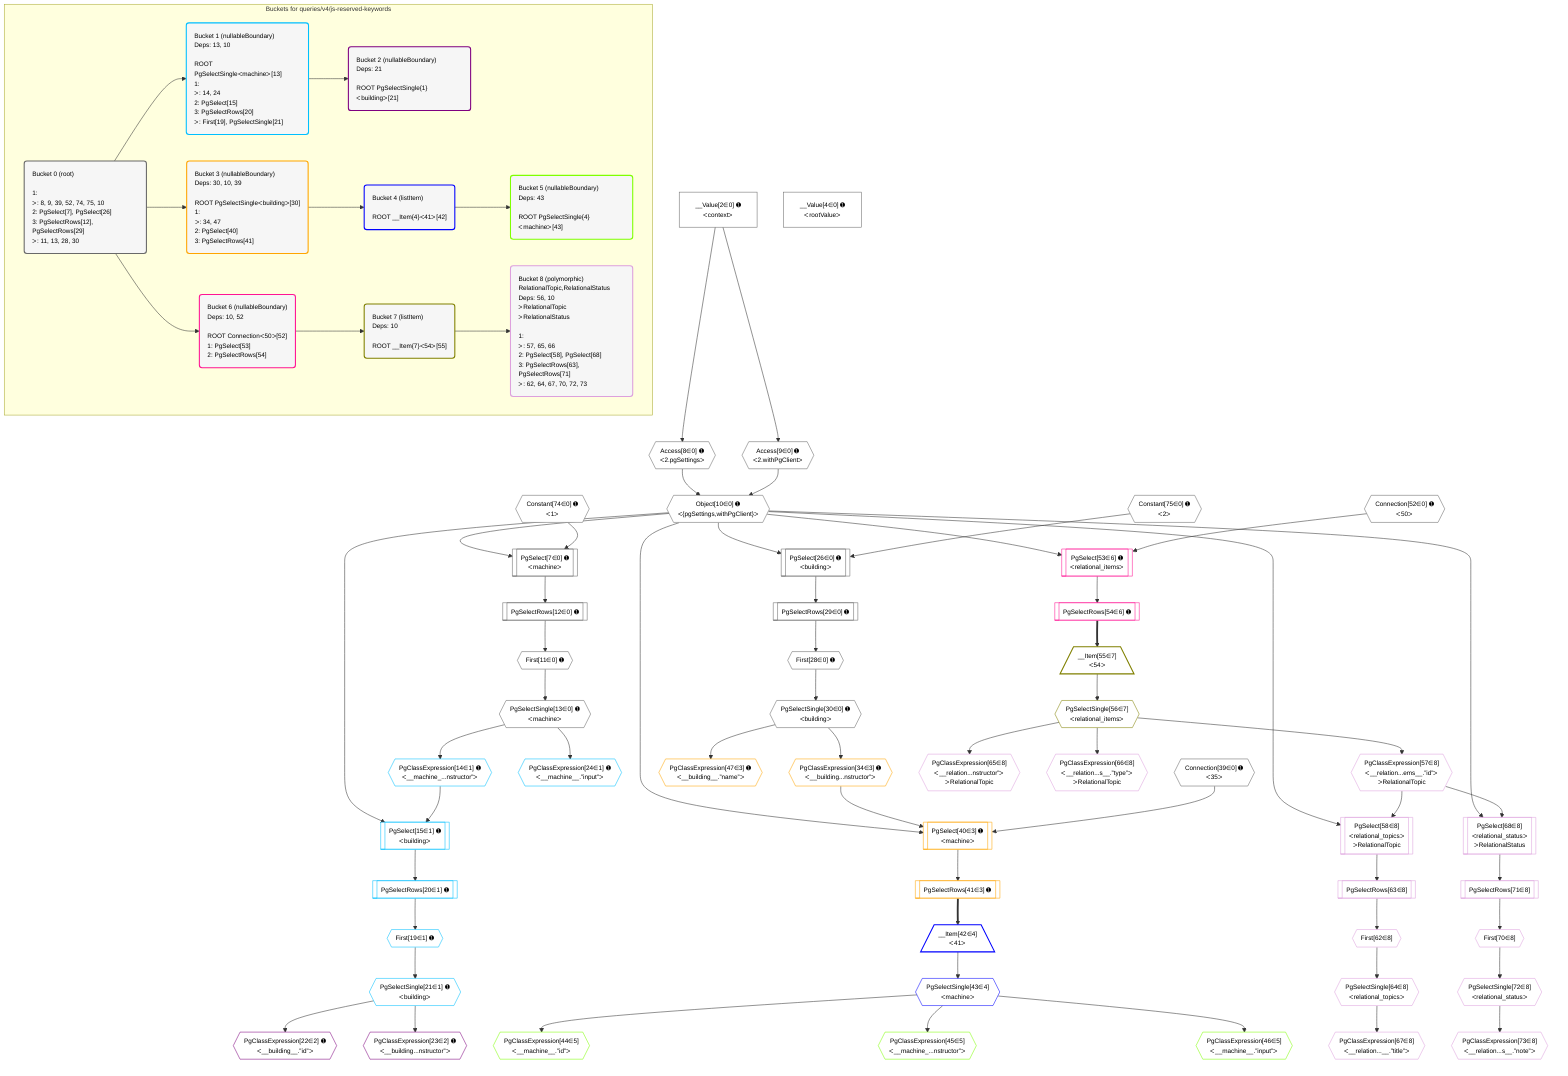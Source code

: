%%{init: {'themeVariables': { 'fontSize': '12px'}}}%%
graph TD
    classDef path fill:#eee,stroke:#000,color:#000
    classDef plan fill:#fff,stroke-width:1px,color:#000
    classDef itemplan fill:#fff,stroke-width:2px,color:#000
    classDef unbatchedplan fill:#dff,stroke-width:1px,color:#000
    classDef sideeffectplan fill:#fcc,stroke-width:2px,color:#000
    classDef bucket fill:#f6f6f6,color:#000,stroke-width:2px,text-align:left


    %% plan dependencies
    PgSelect7[["PgSelect[7∈0] ➊<br />ᐸmachineᐳ"]]:::plan
    Object10{{"Object[10∈0] ➊<br />ᐸ{pgSettings,withPgClient}ᐳ"}}:::plan
    Constant74{{"Constant[74∈0] ➊<br />ᐸ1ᐳ"}}:::plan
    Object10 & Constant74 --> PgSelect7
    Access8{{"Access[8∈0] ➊<br />ᐸ2.pgSettingsᐳ"}}:::plan
    Access9{{"Access[9∈0] ➊<br />ᐸ2.withPgClientᐳ"}}:::plan
    Access8 & Access9 --> Object10
    PgSelect26[["PgSelect[26∈0] ➊<br />ᐸbuildingᐳ"]]:::plan
    Constant75{{"Constant[75∈0] ➊<br />ᐸ2ᐳ"}}:::plan
    Object10 & Constant75 --> PgSelect26
    __Value2["__Value[2∈0] ➊<br />ᐸcontextᐳ"]:::plan
    __Value2 --> Access8
    __Value2 --> Access9
    First11{{"First[11∈0] ➊"}}:::plan
    PgSelectRows12[["PgSelectRows[12∈0] ➊"]]:::plan
    PgSelectRows12 --> First11
    PgSelect7 --> PgSelectRows12
    PgSelectSingle13{{"PgSelectSingle[13∈0] ➊<br />ᐸmachineᐳ"}}:::plan
    First11 --> PgSelectSingle13
    First28{{"First[28∈0] ➊"}}:::plan
    PgSelectRows29[["PgSelectRows[29∈0] ➊"]]:::plan
    PgSelectRows29 --> First28
    PgSelect26 --> PgSelectRows29
    PgSelectSingle30{{"PgSelectSingle[30∈0] ➊<br />ᐸbuildingᐳ"}}:::plan
    First28 --> PgSelectSingle30
    __Value4["__Value[4∈0] ➊<br />ᐸrootValueᐳ"]:::plan
    Connection39{{"Connection[39∈0] ➊<br />ᐸ35ᐳ"}}:::plan
    Connection52{{"Connection[52∈0] ➊<br />ᐸ50ᐳ"}}:::plan
    PgSelect15[["PgSelect[15∈1] ➊<br />ᐸbuildingᐳ"]]:::plan
    PgClassExpression14{{"PgClassExpression[14∈1] ➊<br />ᐸ__machine_...nstructor”ᐳ"}}:::plan
    Object10 & PgClassExpression14 --> PgSelect15
    PgSelectSingle13 --> PgClassExpression14
    First19{{"First[19∈1] ➊"}}:::plan
    PgSelectRows20[["PgSelectRows[20∈1] ➊"]]:::plan
    PgSelectRows20 --> First19
    PgSelect15 --> PgSelectRows20
    PgSelectSingle21{{"PgSelectSingle[21∈1] ➊<br />ᐸbuildingᐳ"}}:::plan
    First19 --> PgSelectSingle21
    PgClassExpression24{{"PgClassExpression[24∈1] ➊<br />ᐸ__machine__.”input”ᐳ"}}:::plan
    PgSelectSingle13 --> PgClassExpression24
    PgClassExpression22{{"PgClassExpression[22∈2] ➊<br />ᐸ__building__.”id”ᐳ"}}:::plan
    PgSelectSingle21 --> PgClassExpression22
    PgClassExpression23{{"PgClassExpression[23∈2] ➊<br />ᐸ__building...nstructor”ᐳ"}}:::plan
    PgSelectSingle21 --> PgClassExpression23
    PgSelect40[["PgSelect[40∈3] ➊<br />ᐸmachineᐳ"]]:::plan
    PgClassExpression34{{"PgClassExpression[34∈3] ➊<br />ᐸ__building...nstructor”ᐳ"}}:::plan
    Object10 & PgClassExpression34 & Connection39 --> PgSelect40
    PgSelectSingle30 --> PgClassExpression34
    PgSelectRows41[["PgSelectRows[41∈3] ➊"]]:::plan
    PgSelect40 --> PgSelectRows41
    PgClassExpression47{{"PgClassExpression[47∈3] ➊<br />ᐸ__building__.”name”ᐳ"}}:::plan
    PgSelectSingle30 --> PgClassExpression47
    __Item42[/"__Item[42∈4]<br />ᐸ41ᐳ"\]:::itemplan
    PgSelectRows41 ==> __Item42
    PgSelectSingle43{{"PgSelectSingle[43∈4]<br />ᐸmachineᐳ"}}:::plan
    __Item42 --> PgSelectSingle43
    PgClassExpression44{{"PgClassExpression[44∈5]<br />ᐸ__machine__.”id”ᐳ"}}:::plan
    PgSelectSingle43 --> PgClassExpression44
    PgClassExpression45{{"PgClassExpression[45∈5]<br />ᐸ__machine_...nstructor”ᐳ"}}:::plan
    PgSelectSingle43 --> PgClassExpression45
    PgClassExpression46{{"PgClassExpression[46∈5]<br />ᐸ__machine__.”input”ᐳ"}}:::plan
    PgSelectSingle43 --> PgClassExpression46
    PgSelect53[["PgSelect[53∈6] ➊<br />ᐸrelational_itemsᐳ"]]:::plan
    Object10 & Connection52 --> PgSelect53
    PgSelectRows54[["PgSelectRows[54∈6] ➊"]]:::plan
    PgSelect53 --> PgSelectRows54
    __Item55[/"__Item[55∈7]<br />ᐸ54ᐳ"\]:::itemplan
    PgSelectRows54 ==> __Item55
    PgSelectSingle56{{"PgSelectSingle[56∈7]<br />ᐸrelational_itemsᐳ"}}:::plan
    __Item55 --> PgSelectSingle56
    PgSelect58[["PgSelect[58∈8]<br />ᐸrelational_topicsᐳ<br />ᐳRelationalTopic"]]:::plan
    PgClassExpression57{{"PgClassExpression[57∈8]<br />ᐸ__relation...ems__.”id”ᐳ<br />ᐳRelationalTopic"}}:::plan
    Object10 & PgClassExpression57 --> PgSelect58
    PgSelect68[["PgSelect[68∈8]<br />ᐸrelational_statusᐳ<br />ᐳRelationalStatus"]]:::plan
    Object10 & PgClassExpression57 --> PgSelect68
    PgSelectSingle56 --> PgClassExpression57
    First62{{"First[62∈8]"}}:::plan
    PgSelectRows63[["PgSelectRows[63∈8]"]]:::plan
    PgSelectRows63 --> First62
    PgSelect58 --> PgSelectRows63
    PgSelectSingle64{{"PgSelectSingle[64∈8]<br />ᐸrelational_topicsᐳ"}}:::plan
    First62 --> PgSelectSingle64
    PgClassExpression65{{"PgClassExpression[65∈8]<br />ᐸ__relation...nstructor”ᐳ<br />ᐳRelationalTopic"}}:::plan
    PgSelectSingle56 --> PgClassExpression65
    PgClassExpression66{{"PgClassExpression[66∈8]<br />ᐸ__relation...s__.”type”ᐳ<br />ᐳRelationalTopic"}}:::plan
    PgSelectSingle56 --> PgClassExpression66
    PgClassExpression67{{"PgClassExpression[67∈8]<br />ᐸ__relation...__.”title”ᐳ"}}:::plan
    PgSelectSingle64 --> PgClassExpression67
    First70{{"First[70∈8]"}}:::plan
    PgSelectRows71[["PgSelectRows[71∈8]"]]:::plan
    PgSelectRows71 --> First70
    PgSelect68 --> PgSelectRows71
    PgSelectSingle72{{"PgSelectSingle[72∈8]<br />ᐸrelational_statusᐳ"}}:::plan
    First70 --> PgSelectSingle72
    PgClassExpression73{{"PgClassExpression[73∈8]<br />ᐸ__relation...s__.”note”ᐳ"}}:::plan
    PgSelectSingle72 --> PgClassExpression73

    %% define steps

    subgraph "Buckets for queries/v4/js-reserved-keywords"
    Bucket0("Bucket 0 (root)<br /><br />1: <br />ᐳ: 8, 9, 39, 52, 74, 75, 10<br />2: PgSelect[7], PgSelect[26]<br />3: PgSelectRows[12], PgSelectRows[29]<br />ᐳ: 11, 13, 28, 30"):::bucket
    classDef bucket0 stroke:#696969
    class Bucket0,__Value2,__Value4,PgSelect7,Access8,Access9,Object10,First11,PgSelectRows12,PgSelectSingle13,PgSelect26,First28,PgSelectRows29,PgSelectSingle30,Connection39,Connection52,Constant74,Constant75 bucket0
    Bucket1("Bucket 1 (nullableBoundary)<br />Deps: 13, 10<br /><br />ROOT PgSelectSingleᐸmachineᐳ[13]<br />1: <br />ᐳ: 14, 24<br />2: PgSelect[15]<br />3: PgSelectRows[20]<br />ᐳ: First[19], PgSelectSingle[21]"):::bucket
    classDef bucket1 stroke:#00bfff
    class Bucket1,PgClassExpression14,PgSelect15,First19,PgSelectRows20,PgSelectSingle21,PgClassExpression24 bucket1
    Bucket2("Bucket 2 (nullableBoundary)<br />Deps: 21<br /><br />ROOT PgSelectSingle{1}ᐸbuildingᐳ[21]"):::bucket
    classDef bucket2 stroke:#7f007f
    class Bucket2,PgClassExpression22,PgClassExpression23 bucket2
    Bucket3("Bucket 3 (nullableBoundary)<br />Deps: 30, 10, 39<br /><br />ROOT PgSelectSingleᐸbuildingᐳ[30]<br />1: <br />ᐳ: 34, 47<br />2: PgSelect[40]<br />3: PgSelectRows[41]"):::bucket
    classDef bucket3 stroke:#ffa500
    class Bucket3,PgClassExpression34,PgSelect40,PgSelectRows41,PgClassExpression47 bucket3
    Bucket4("Bucket 4 (listItem)<br /><br />ROOT __Item{4}ᐸ41ᐳ[42]"):::bucket
    classDef bucket4 stroke:#0000ff
    class Bucket4,__Item42,PgSelectSingle43 bucket4
    Bucket5("Bucket 5 (nullableBoundary)<br />Deps: 43<br /><br />ROOT PgSelectSingle{4}ᐸmachineᐳ[43]"):::bucket
    classDef bucket5 stroke:#7fff00
    class Bucket5,PgClassExpression44,PgClassExpression45,PgClassExpression46 bucket5
    Bucket6("Bucket 6 (nullableBoundary)<br />Deps: 10, 52<br /><br />ROOT Connectionᐸ50ᐳ[52]<br />1: PgSelect[53]<br />2: PgSelectRows[54]"):::bucket
    classDef bucket6 stroke:#ff1493
    class Bucket6,PgSelect53,PgSelectRows54 bucket6
    Bucket7("Bucket 7 (listItem)<br />Deps: 10<br /><br />ROOT __Item{7}ᐸ54ᐳ[55]"):::bucket
    classDef bucket7 stroke:#808000
    class Bucket7,__Item55,PgSelectSingle56 bucket7
    Bucket8("Bucket 8 (polymorphic)<br />RelationalTopic,RelationalStatus<br />Deps: 56, 10<br />ᐳRelationalTopic<br />ᐳRelationalStatus<br /><br />1: <br />ᐳ: 57, 65, 66<br />2: PgSelect[58], PgSelect[68]<br />3: PgSelectRows[63], PgSelectRows[71]<br />ᐳ: 62, 64, 67, 70, 72, 73"):::bucket
    classDef bucket8 stroke:#dda0dd
    class Bucket8,PgClassExpression57,PgSelect58,First62,PgSelectRows63,PgSelectSingle64,PgClassExpression65,PgClassExpression66,PgClassExpression67,PgSelect68,First70,PgSelectRows71,PgSelectSingle72,PgClassExpression73 bucket8
    Bucket0 --> Bucket1 & Bucket3 & Bucket6
    Bucket1 --> Bucket2
    Bucket3 --> Bucket4
    Bucket4 --> Bucket5
    Bucket6 --> Bucket7
    Bucket7 --> Bucket8
    end